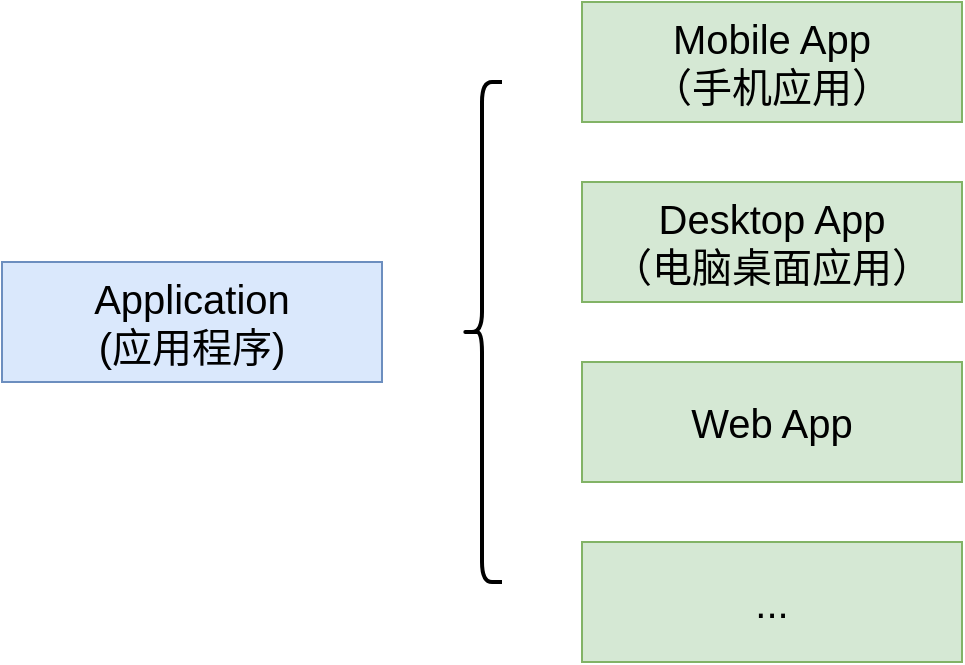 <mxfile version="13.7.9" type="device" pages="2"><diagram id="yeC0l3ryDESTPQmtSpUf" name="start"><mxGraphModel dx="1186" dy="627" grid="1" gridSize="10" guides="1" tooltips="1" connect="1" arrows="1" fold="1" page="1" pageScale="1" pageWidth="1920" pageHeight="1200" math="0" shadow="0"><root><mxCell id="0"/><mxCell id="1" parent="0"/><mxCell id="W7USzKsFxGAl9CpjykO2-1" value="Application&lt;br&gt;(应用程序)" style="rounded=0;whiteSpace=wrap;html=1;fillColor=#dae8fc;strokeColor=#6c8ebf;fontSize=20;" parent="1" vertex="1"><mxGeometry x="430" y="280" width="190" height="60" as="geometry"/></mxCell><mxCell id="tgenFR2baFoEwjOVQwQO-1" value="Mobile App&lt;br&gt;（手机应用）" style="rounded=0;whiteSpace=wrap;html=1;fillColor=#d5e8d4;strokeColor=#82b366;fontSize=20;" parent="1" vertex="1"><mxGeometry x="720" y="150" width="190" height="60" as="geometry"/></mxCell><mxCell id="tgenFR2baFoEwjOVQwQO-2" value="Desktop App&lt;br&gt;（电脑桌面应用）" style="rounded=0;whiteSpace=wrap;html=1;fillColor=#d5e8d4;strokeColor=#82b366;fontSize=20;" parent="1" vertex="1"><mxGeometry x="720" y="240" width="190" height="60" as="geometry"/></mxCell><mxCell id="tgenFR2baFoEwjOVQwQO-3" value="Web App&lt;br&gt;" style="rounded=0;whiteSpace=wrap;html=1;fillColor=#d5e8d4;strokeColor=#82b366;fontSize=20;" parent="1" vertex="1"><mxGeometry x="720" y="330" width="190" height="60" as="geometry"/></mxCell><mxCell id="tgenFR2baFoEwjOVQwQO-4" value="..." style="rounded=0;whiteSpace=wrap;html=1;fillColor=#d5e8d4;strokeColor=#82b366;fontSize=20;" parent="1" vertex="1"><mxGeometry x="720" y="420" width="190" height="60" as="geometry"/></mxCell><mxCell id="tgenFR2baFoEwjOVQwQO-5" value="" style="shape=curlyBracket;whiteSpace=wrap;html=1;rounded=1;strokeWidth=2;" parent="1" vertex="1"><mxGeometry x="660" y="190" width="20" height="250" as="geometry"/></mxCell></root></mxGraphModel></diagram><diagram id="5rVhynogVGjkhxABnwgT" name="web development"><mxGraphModel dx="1186" dy="627" grid="1" gridSize="10" guides="1" tooltips="1" connect="1" arrows="1" fold="1" page="1" pageScale="1" pageWidth="1200" pageHeight="1920" math="0" shadow="0"><root><mxCell id="jqG0-a037rLTfFGGuVGT-0"/><mxCell id="jqG0-a037rLTfFGGuVGT-1" parent="jqG0-a037rLTfFGGuVGT-0"/><UserObject label="https://github.com/kamranahmedse/developer-roadmap" link="https://github.com/kamranahmedse/developer-roadmap" id="EDBlce-o38oyy2aRGNof-0"><mxCell style="text;whiteSpace=wrap;html=1;fontSize=20;" parent="jqG0-a037rLTfFGGuVGT-1" vertex="1"><mxGeometry x="200" y="280" width="630" height="30" as="geometry"/></mxCell></UserObject></root></mxGraphModel></diagram></mxfile>